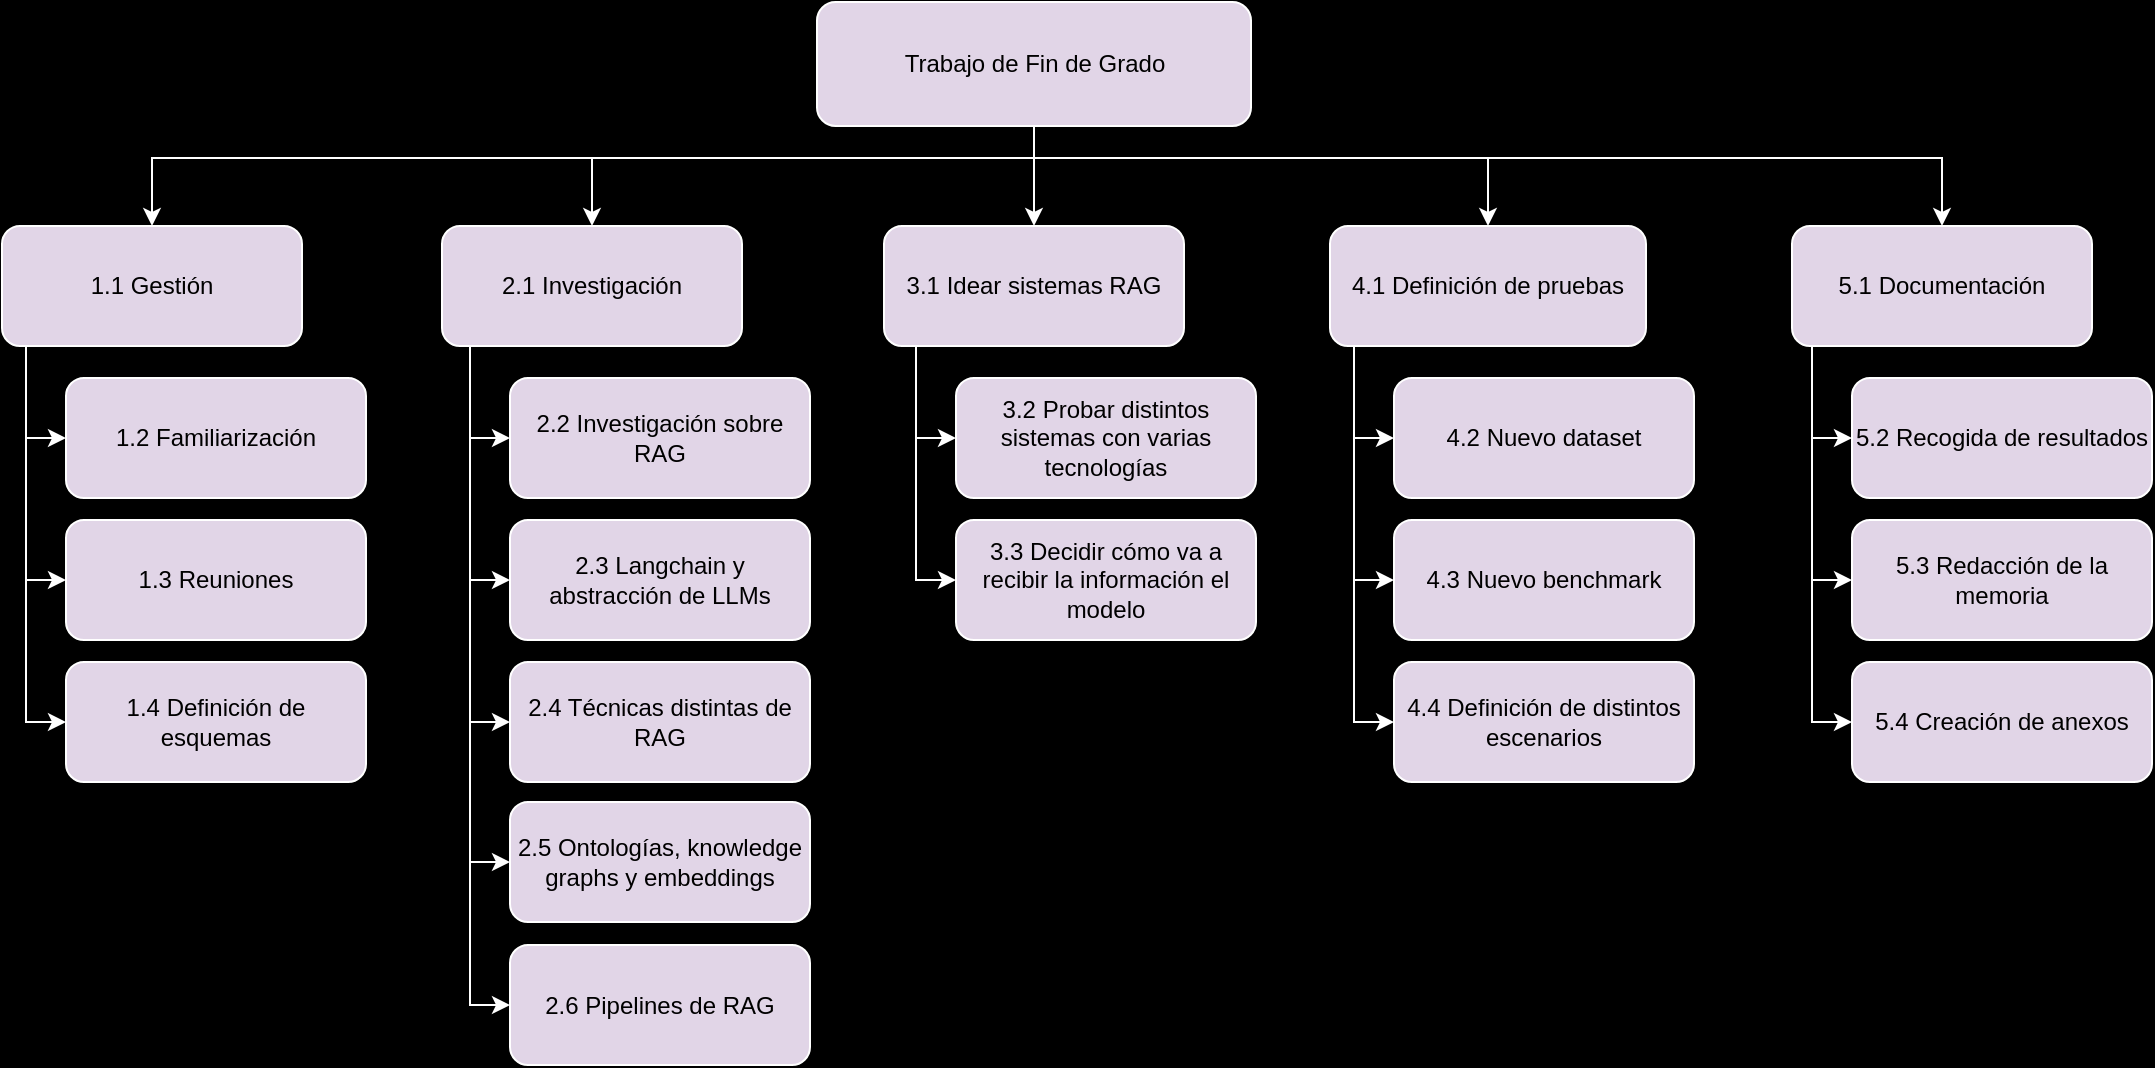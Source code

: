 <mxfile version="24.3.1" type="device">
  <diagram name="Página-1" id="6qr9ekkc8sHXhZCO0Fin">
    <mxGraphModel dx="1195" dy="622" grid="0" gridSize="10" guides="1" tooltips="1" connect="1" arrows="1" fold="1" page="0" pageScale="1" pageWidth="827" pageHeight="1169" background="#000000" math="0" shadow="0">
      <root>
        <mxCell id="0" />
        <mxCell id="1" parent="0" />
        <mxCell id="-WcRJkji5p8QW7Jqafv1-1" style="edgeStyle=orthogonalEdgeStyle;rounded=0;orthogonalLoop=1;jettySize=auto;html=1;fillColor=#e1d5e7;strokeColor=#FFFFFF;" edge="1" parent="1" source="JfemR9hOxGc9EJMZjJN3-1" target="JfemR9hOxGc9EJMZjJN3-2">
          <mxGeometry relative="1" as="geometry">
            <Array as="points">
              <mxPoint x="531" y="161" />
              <mxPoint x="90" y="161" />
            </Array>
          </mxGeometry>
        </mxCell>
        <mxCell id="-WcRJkji5p8QW7Jqafv1-2" style="edgeStyle=orthogonalEdgeStyle;rounded=0;orthogonalLoop=1;jettySize=auto;html=1;fillColor=#e1d5e7;strokeColor=#FFFFFF;" edge="1" parent="1" source="JfemR9hOxGc9EJMZjJN3-1" target="JfemR9hOxGc9EJMZjJN3-6">
          <mxGeometry relative="1" as="geometry">
            <Array as="points">
              <mxPoint x="531" y="161" />
              <mxPoint x="310" y="161" />
            </Array>
          </mxGeometry>
        </mxCell>
        <mxCell id="-WcRJkji5p8QW7Jqafv1-3" style="edgeStyle=orthogonalEdgeStyle;rounded=0;orthogonalLoop=1;jettySize=auto;html=1;entryX=0.5;entryY=0;entryDx=0;entryDy=0;fillColor=#e1d5e7;strokeColor=#FFFFFF;" edge="1" parent="1" source="JfemR9hOxGc9EJMZjJN3-1" target="JfemR9hOxGc9EJMZjJN3-12">
          <mxGeometry relative="1" as="geometry" />
        </mxCell>
        <mxCell id="-WcRJkji5p8QW7Jqafv1-4" style="edgeStyle=orthogonalEdgeStyle;rounded=0;orthogonalLoop=1;jettySize=auto;html=1;fillColor=#e1d5e7;strokeColor=#FFFFFF;" edge="1" parent="1" source="JfemR9hOxGc9EJMZjJN3-1" target="JfemR9hOxGc9EJMZjJN3-15">
          <mxGeometry relative="1" as="geometry">
            <Array as="points">
              <mxPoint x="531" y="161" />
              <mxPoint x="758" y="161" />
            </Array>
          </mxGeometry>
        </mxCell>
        <mxCell id="-WcRJkji5p8QW7Jqafv1-5" style="edgeStyle=orthogonalEdgeStyle;rounded=0;orthogonalLoop=1;jettySize=auto;html=1;fillColor=#e1d5e7;strokeColor=#FFFFFF;" edge="1" parent="1" source="JfemR9hOxGc9EJMZjJN3-1" target="JfemR9hOxGc9EJMZjJN3-19">
          <mxGeometry relative="1" as="geometry">
            <Array as="points">
              <mxPoint x="531" y="161" />
              <mxPoint x="985" y="161" />
            </Array>
          </mxGeometry>
        </mxCell>
        <mxCell id="JfemR9hOxGc9EJMZjJN3-1" value="Trabajo de Fin de Grado" style="rounded=1;whiteSpace=wrap;html=1;fillColor=#e1d5e7;strokeColor=#FFFFFF;" parent="1" vertex="1">
          <mxGeometry x="422.5" y="83" width="217" height="62" as="geometry" />
        </mxCell>
        <mxCell id="-WcRJkji5p8QW7Jqafv1-6" style="edgeStyle=orthogonalEdgeStyle;rounded=0;orthogonalLoop=1;jettySize=auto;html=1;entryX=0;entryY=0.5;entryDx=0;entryDy=0;fillColor=#e1d5e7;strokeColor=#FFFFFF;" edge="1" parent="1" source="JfemR9hOxGc9EJMZjJN3-2" target="JfemR9hOxGc9EJMZjJN3-3">
          <mxGeometry relative="1" as="geometry">
            <Array as="points">
              <mxPoint x="27" y="301" />
            </Array>
          </mxGeometry>
        </mxCell>
        <mxCell id="-WcRJkji5p8QW7Jqafv1-8" style="edgeStyle=orthogonalEdgeStyle;rounded=0;orthogonalLoop=1;jettySize=auto;html=1;entryX=0;entryY=0.5;entryDx=0;entryDy=0;fillColor=#e1d5e7;strokeColor=#FFFFFF;" edge="1" parent="1" source="JfemR9hOxGc9EJMZjJN3-2" target="JfemR9hOxGc9EJMZjJN3-4">
          <mxGeometry relative="1" as="geometry">
            <Array as="points">
              <mxPoint x="27" y="372" />
            </Array>
          </mxGeometry>
        </mxCell>
        <mxCell id="-WcRJkji5p8QW7Jqafv1-9" style="edgeStyle=orthogonalEdgeStyle;rounded=0;orthogonalLoop=1;jettySize=auto;html=1;entryX=0;entryY=0.5;entryDx=0;entryDy=0;fillColor=#e1d5e7;strokeColor=#FFFFFF;" edge="1" parent="1" source="JfemR9hOxGc9EJMZjJN3-2" target="JfemR9hOxGc9EJMZjJN3-5">
          <mxGeometry relative="1" as="geometry">
            <Array as="points">
              <mxPoint x="27" y="443" />
            </Array>
          </mxGeometry>
        </mxCell>
        <mxCell id="JfemR9hOxGc9EJMZjJN3-2" value="1.1 Gestión" style="rounded=1;whiteSpace=wrap;html=1;fillColor=#e1d5e7;strokeColor=#FFFFFF;" parent="1" vertex="1">
          <mxGeometry x="15" y="195" width="150" height="60" as="geometry" />
        </mxCell>
        <mxCell id="JfemR9hOxGc9EJMZjJN3-3" value="1.2 Familiarización" style="rounded=1;whiteSpace=wrap;html=1;fillColor=#e1d5e7;strokeColor=#FFFFFF;" parent="1" vertex="1">
          <mxGeometry x="47" y="271" width="150" height="60" as="geometry" />
        </mxCell>
        <mxCell id="JfemR9hOxGc9EJMZjJN3-4" value="1.3 Reuniones" style="rounded=1;whiteSpace=wrap;html=1;fillColor=#e1d5e7;strokeColor=#FFFFFF;" parent="1" vertex="1">
          <mxGeometry x="47" y="342" width="150" height="60" as="geometry" />
        </mxCell>
        <mxCell id="JfemR9hOxGc9EJMZjJN3-5" value="1.4 Definición de esquemas" style="rounded=1;whiteSpace=wrap;html=1;fillColor=#e1d5e7;strokeColor=#FFFFFF;" parent="1" vertex="1">
          <mxGeometry x="47" y="413" width="150" height="60" as="geometry" />
        </mxCell>
        <mxCell id="-WcRJkji5p8QW7Jqafv1-10" style="edgeStyle=orthogonalEdgeStyle;rounded=0;orthogonalLoop=1;jettySize=auto;html=1;entryX=0;entryY=0.5;entryDx=0;entryDy=0;fillColor=#e1d5e7;strokeColor=#FFFFFF;" edge="1" parent="1" source="JfemR9hOxGc9EJMZjJN3-6" target="JfemR9hOxGc9EJMZjJN3-7">
          <mxGeometry relative="1" as="geometry">
            <Array as="points">
              <mxPoint x="249" y="301" />
            </Array>
          </mxGeometry>
        </mxCell>
        <mxCell id="-WcRJkji5p8QW7Jqafv1-11" style="edgeStyle=orthogonalEdgeStyle;rounded=0;orthogonalLoop=1;jettySize=auto;html=1;entryX=0;entryY=0.5;entryDx=0;entryDy=0;fillColor=#e1d5e7;strokeColor=#FFFFFF;" edge="1" parent="1" source="JfemR9hOxGc9EJMZjJN3-6" target="JfemR9hOxGc9EJMZjJN3-8">
          <mxGeometry relative="1" as="geometry">
            <Array as="points">
              <mxPoint x="249" y="372" />
            </Array>
          </mxGeometry>
        </mxCell>
        <mxCell id="-WcRJkji5p8QW7Jqafv1-12" style="edgeStyle=orthogonalEdgeStyle;rounded=0;orthogonalLoop=1;jettySize=auto;html=1;entryX=0;entryY=0.5;entryDx=0;entryDy=0;fillColor=#e1d5e7;strokeColor=#FFFFFF;" edge="1" parent="1" source="JfemR9hOxGc9EJMZjJN3-6" target="JfemR9hOxGc9EJMZjJN3-9">
          <mxGeometry relative="1" as="geometry">
            <Array as="points">
              <mxPoint x="249" y="443" />
            </Array>
          </mxGeometry>
        </mxCell>
        <mxCell id="-WcRJkji5p8QW7Jqafv1-13" style="edgeStyle=orthogonalEdgeStyle;rounded=0;orthogonalLoop=1;jettySize=auto;html=1;entryX=0;entryY=0.5;entryDx=0;entryDy=0;fillColor=#e1d5e7;strokeColor=#FFFFFF;" edge="1" parent="1" source="JfemR9hOxGc9EJMZjJN3-6" target="JfemR9hOxGc9EJMZjJN3-10">
          <mxGeometry relative="1" as="geometry">
            <Array as="points">
              <mxPoint x="249" y="513" />
            </Array>
          </mxGeometry>
        </mxCell>
        <mxCell id="-WcRJkji5p8QW7Jqafv1-14" style="edgeStyle=orthogonalEdgeStyle;rounded=0;orthogonalLoop=1;jettySize=auto;html=1;entryX=0;entryY=0.5;entryDx=0;entryDy=0;fillColor=#e1d5e7;strokeColor=#FFFFFF;" edge="1" parent="1" source="JfemR9hOxGc9EJMZjJN3-6" target="JfemR9hOxGc9EJMZjJN3-11">
          <mxGeometry relative="1" as="geometry">
            <Array as="points">
              <mxPoint x="249" y="585" />
            </Array>
          </mxGeometry>
        </mxCell>
        <mxCell id="JfemR9hOxGc9EJMZjJN3-6" value="2.1 Investigación" style="rounded=1;whiteSpace=wrap;html=1;fillColor=#e1d5e7;strokeColor=#FFFFFF;" parent="1" vertex="1">
          <mxGeometry x="235" y="195" width="150" height="60" as="geometry" />
        </mxCell>
        <mxCell id="JfemR9hOxGc9EJMZjJN3-7" value="2.2 Investigación sobre RAG" style="rounded=1;whiteSpace=wrap;html=1;fillColor=#e1d5e7;strokeColor=#FFFFFF;" parent="1" vertex="1">
          <mxGeometry x="269" y="271" width="150" height="60" as="geometry" />
        </mxCell>
        <mxCell id="JfemR9hOxGc9EJMZjJN3-8" value="2.3 Langchain y abstracción de LLMs" style="rounded=1;whiteSpace=wrap;html=1;fillColor=#e1d5e7;strokeColor=#FFFFFF;" parent="1" vertex="1">
          <mxGeometry x="269" y="342" width="150" height="60" as="geometry" />
        </mxCell>
        <mxCell id="JfemR9hOxGc9EJMZjJN3-9" value="2.4 Técnicas distintas de RAG" style="rounded=1;whiteSpace=wrap;html=1;fillColor=#e1d5e7;strokeColor=#FFFFFF;" parent="1" vertex="1">
          <mxGeometry x="269" y="413" width="150" height="60" as="geometry" />
        </mxCell>
        <mxCell id="JfemR9hOxGc9EJMZjJN3-10" value="2.5 Ontologías, knowledge graphs y embeddings" style="rounded=1;whiteSpace=wrap;html=1;fillColor=#e1d5e7;strokeColor=#FFFFFF;" parent="1" vertex="1">
          <mxGeometry x="269" y="483" width="150" height="60" as="geometry" />
        </mxCell>
        <mxCell id="JfemR9hOxGc9EJMZjJN3-11" value="2.6 Pipelines de RAG" style="rounded=1;whiteSpace=wrap;html=1;fillColor=#e1d5e7;strokeColor=#FFFFFF;" parent="1" vertex="1">
          <mxGeometry x="269" y="554.5" width="150" height="60" as="geometry" />
        </mxCell>
        <mxCell id="-WcRJkji5p8QW7Jqafv1-15" style="edgeStyle=orthogonalEdgeStyle;rounded=0;orthogonalLoop=1;jettySize=auto;html=1;entryX=0;entryY=0.5;entryDx=0;entryDy=0;fillColor=#e1d5e7;strokeColor=#FFFFFF;" edge="1" parent="1" source="JfemR9hOxGc9EJMZjJN3-12" target="JfemR9hOxGc9EJMZjJN3-13">
          <mxGeometry relative="1" as="geometry">
            <Array as="points">
              <mxPoint x="472" y="301" />
            </Array>
          </mxGeometry>
        </mxCell>
        <mxCell id="-WcRJkji5p8QW7Jqafv1-16" style="edgeStyle=orthogonalEdgeStyle;rounded=0;orthogonalLoop=1;jettySize=auto;html=1;entryX=0;entryY=0.5;entryDx=0;entryDy=0;fillColor=#e1d5e7;strokeColor=#FFFFFF;" edge="1" parent="1" source="JfemR9hOxGc9EJMZjJN3-12" target="JfemR9hOxGc9EJMZjJN3-14">
          <mxGeometry relative="1" as="geometry">
            <Array as="points">
              <mxPoint x="472" y="372" />
            </Array>
          </mxGeometry>
        </mxCell>
        <mxCell id="JfemR9hOxGc9EJMZjJN3-12" value="3.1 Idear sistemas RAG" style="rounded=1;whiteSpace=wrap;html=1;fillColor=#e1d5e7;strokeColor=#FFFFFF;" parent="1" vertex="1">
          <mxGeometry x="456" y="195" width="150" height="60" as="geometry" />
        </mxCell>
        <mxCell id="JfemR9hOxGc9EJMZjJN3-13" value="3.2 Probar distintos sistemas con varias tecnologías" style="rounded=1;whiteSpace=wrap;html=1;fillColor=#e1d5e7;strokeColor=#FFFFFF;" parent="1" vertex="1">
          <mxGeometry x="492" y="271" width="150" height="60" as="geometry" />
        </mxCell>
        <mxCell id="JfemR9hOxGc9EJMZjJN3-14" value="3.3 Decidir cómo va a recibir la información el modelo" style="rounded=1;whiteSpace=wrap;html=1;fillColor=#e1d5e7;strokeColor=#FFFFFF;" parent="1" vertex="1">
          <mxGeometry x="492" y="342" width="150" height="60" as="geometry" />
        </mxCell>
        <mxCell id="-WcRJkji5p8QW7Jqafv1-17" style="edgeStyle=orthogonalEdgeStyle;rounded=0;orthogonalLoop=1;jettySize=auto;html=1;entryX=0;entryY=0.5;entryDx=0;entryDy=0;fillColor=#e1d5e7;strokeColor=#FFFFFF;" edge="1" parent="1" source="JfemR9hOxGc9EJMZjJN3-15" target="JfemR9hOxGc9EJMZjJN3-16">
          <mxGeometry relative="1" as="geometry">
            <Array as="points">
              <mxPoint x="691" y="301" />
            </Array>
          </mxGeometry>
        </mxCell>
        <mxCell id="-WcRJkji5p8QW7Jqafv1-18" style="edgeStyle=orthogonalEdgeStyle;rounded=0;orthogonalLoop=1;jettySize=auto;html=1;entryX=0;entryY=0.5;entryDx=0;entryDy=0;fillColor=#e1d5e7;strokeColor=#FFFFFF;" edge="1" parent="1" source="JfemR9hOxGc9EJMZjJN3-15" target="JfemR9hOxGc9EJMZjJN3-17">
          <mxGeometry relative="1" as="geometry">
            <Array as="points">
              <mxPoint x="691" y="372" />
            </Array>
          </mxGeometry>
        </mxCell>
        <mxCell id="-WcRJkji5p8QW7Jqafv1-19" style="edgeStyle=orthogonalEdgeStyle;rounded=0;orthogonalLoop=1;jettySize=auto;html=1;entryX=0;entryY=0.5;entryDx=0;entryDy=0;fillColor=#e1d5e7;strokeColor=#FFFFFF;" edge="1" parent="1" source="JfemR9hOxGc9EJMZjJN3-15" target="JfemR9hOxGc9EJMZjJN3-18">
          <mxGeometry relative="1" as="geometry">
            <Array as="points">
              <mxPoint x="691" y="443" />
            </Array>
          </mxGeometry>
        </mxCell>
        <mxCell id="JfemR9hOxGc9EJMZjJN3-15" value="4.1 Definición de pruebas" style="rounded=1;whiteSpace=wrap;html=1;fillColor=#e1d5e7;strokeColor=#FFFFFF;" parent="1" vertex="1">
          <mxGeometry x="679" y="195" width="158" height="60" as="geometry" />
        </mxCell>
        <mxCell id="JfemR9hOxGc9EJMZjJN3-16" value="4.2 Nuevo dataset" style="rounded=1;whiteSpace=wrap;html=1;fillColor=#e1d5e7;strokeColor=#FFFFFF;" parent="1" vertex="1">
          <mxGeometry x="711" y="271" width="150" height="60" as="geometry" />
        </mxCell>
        <mxCell id="JfemR9hOxGc9EJMZjJN3-17" value="4.3 Nuevo benchmark" style="rounded=1;whiteSpace=wrap;html=1;fillColor=#e1d5e7;strokeColor=#FFFFFF;" parent="1" vertex="1">
          <mxGeometry x="711" y="342" width="150" height="60" as="geometry" />
        </mxCell>
        <mxCell id="JfemR9hOxGc9EJMZjJN3-18" value="4.4 Definición de distintos escenarios" style="rounded=1;whiteSpace=wrap;html=1;fillColor=#e1d5e7;strokeColor=#FFFFFF;" parent="1" vertex="1">
          <mxGeometry x="711" y="413" width="150" height="60" as="geometry" />
        </mxCell>
        <mxCell id="-WcRJkji5p8QW7Jqafv1-20" style="edgeStyle=orthogonalEdgeStyle;rounded=0;orthogonalLoop=1;jettySize=auto;html=1;entryX=0;entryY=0.5;entryDx=0;entryDy=0;fillColor=#e1d5e7;strokeColor=#FFFFFF;" edge="1" parent="1" source="JfemR9hOxGc9EJMZjJN3-19" target="JfemR9hOxGc9EJMZjJN3-20">
          <mxGeometry relative="1" as="geometry">
            <Array as="points">
              <mxPoint x="920" y="301" />
            </Array>
          </mxGeometry>
        </mxCell>
        <mxCell id="-WcRJkji5p8QW7Jqafv1-21" style="edgeStyle=orthogonalEdgeStyle;rounded=0;orthogonalLoop=1;jettySize=auto;html=1;entryX=0;entryY=0.5;entryDx=0;entryDy=0;fillColor=#e1d5e7;strokeColor=#FFFFFF;" edge="1" parent="1" source="JfemR9hOxGc9EJMZjJN3-19" target="JfemR9hOxGc9EJMZjJN3-21">
          <mxGeometry relative="1" as="geometry">
            <Array as="points">
              <mxPoint x="920" y="372" />
            </Array>
          </mxGeometry>
        </mxCell>
        <mxCell id="-WcRJkji5p8QW7Jqafv1-22" style="edgeStyle=orthogonalEdgeStyle;rounded=0;orthogonalLoop=1;jettySize=auto;html=1;entryX=0;entryY=0.5;entryDx=0;entryDy=0;fillColor=#e1d5e7;strokeColor=#FFFFFF;" edge="1" parent="1" source="JfemR9hOxGc9EJMZjJN3-19" target="JfemR9hOxGc9EJMZjJN3-22">
          <mxGeometry relative="1" as="geometry">
            <Array as="points">
              <mxPoint x="920" y="443" />
            </Array>
          </mxGeometry>
        </mxCell>
        <mxCell id="JfemR9hOxGc9EJMZjJN3-19" value="5.1 Documentación" style="rounded=1;whiteSpace=wrap;html=1;fillColor=#e1d5e7;strokeColor=#FFFFFF;" parent="1" vertex="1">
          <mxGeometry x="910" y="195" width="150" height="60" as="geometry" />
        </mxCell>
        <mxCell id="JfemR9hOxGc9EJMZjJN3-20" value="5.2 Recogida de resultados" style="rounded=1;whiteSpace=wrap;html=1;fillColor=#e1d5e7;strokeColor=#FFFFFF;" parent="1" vertex="1">
          <mxGeometry x="940" y="271" width="150" height="60" as="geometry" />
        </mxCell>
        <mxCell id="JfemR9hOxGc9EJMZjJN3-21" value="5.3 Redacción de la memoria" style="rounded=1;whiteSpace=wrap;html=1;fillColor=#e1d5e7;strokeColor=#FFFFFF;" parent="1" vertex="1">
          <mxGeometry x="940" y="342" width="150" height="60" as="geometry" />
        </mxCell>
        <mxCell id="JfemR9hOxGc9EJMZjJN3-22" value="5.4 Creación de anexos" style="rounded=1;whiteSpace=wrap;html=1;fillColor=#e1d5e7;strokeColor=#FFFFFF;" parent="1" vertex="1">
          <mxGeometry x="940" y="413" width="150" height="60" as="geometry" />
        </mxCell>
      </root>
    </mxGraphModel>
  </diagram>
</mxfile>
